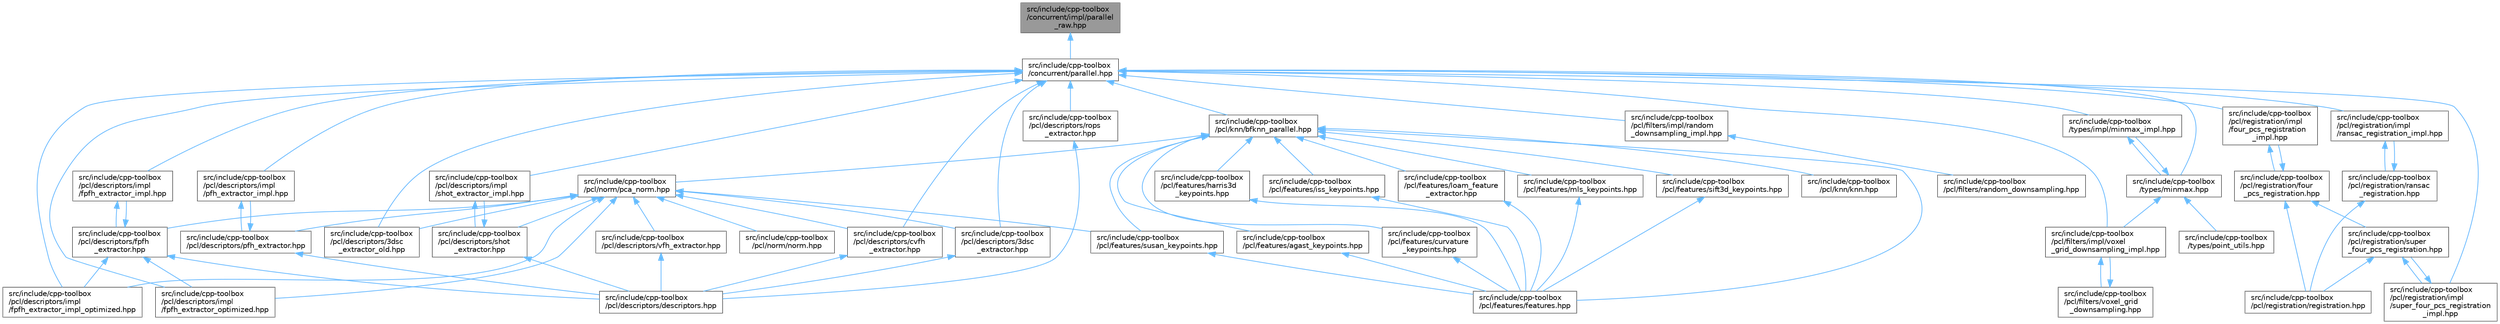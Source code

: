 digraph "src/include/cpp-toolbox/concurrent/impl/parallel_raw.hpp"
{
 // LATEX_PDF_SIZE
  bgcolor="transparent";
  edge [fontname=Helvetica,fontsize=10,labelfontname=Helvetica,labelfontsize=10];
  node [fontname=Helvetica,fontsize=10,shape=box,height=0.2,width=0.4];
  Node1 [id="Node000001",label="src/include/cpp-toolbox\l/concurrent/impl/parallel\l_raw.hpp",height=0.2,width=0.4,color="gray40", fillcolor="grey60", style="filled", fontcolor="black",tooltip=" "];
  Node1 -> Node2 [id="edge1_Node000001_Node000002",dir="back",color="steelblue1",style="solid",tooltip=" "];
  Node2 [id="Node000002",label="src/include/cpp-toolbox\l/concurrent/parallel.hpp",height=0.2,width=0.4,color="grey40", fillcolor="white", style="filled",URL="$parallel_8hpp.html",tooltip=" "];
  Node2 -> Node3 [id="edge2_Node000002_Node000003",dir="back",color="steelblue1",style="solid",tooltip=" "];
  Node3 [id="Node000003",label="src/include/cpp-toolbox\l/pcl/descriptors/3dsc\l_extractor.hpp",height=0.2,width=0.4,color="grey40", fillcolor="white", style="filled",URL="$3dsc__extractor_8hpp.html",tooltip=" "];
  Node3 -> Node4 [id="edge3_Node000003_Node000004",dir="back",color="steelblue1",style="solid",tooltip=" "];
  Node4 [id="Node000004",label="src/include/cpp-toolbox\l/pcl/descriptors/descriptors.hpp",height=0.2,width=0.4,color="grey40", fillcolor="white", style="filled",URL="$descriptors_8hpp.html",tooltip="描述子提取算法统一导出文件 / Unified export file for descriptor extraction algorithms"];
  Node2 -> Node5 [id="edge4_Node000002_Node000005",dir="back",color="steelblue1",style="solid",tooltip=" "];
  Node5 [id="Node000005",label="src/include/cpp-toolbox\l/pcl/descriptors/3dsc\l_extractor_old.hpp",height=0.2,width=0.4,color="grey40", fillcolor="white", style="filled",URL="$3dsc__extractor__old_8hpp.html",tooltip=" "];
  Node2 -> Node6 [id="edge5_Node000002_Node000006",dir="back",color="steelblue1",style="solid",tooltip=" "];
  Node6 [id="Node000006",label="src/include/cpp-toolbox\l/pcl/descriptors/cvfh\l_extractor.hpp",height=0.2,width=0.4,color="grey40", fillcolor="white", style="filled",URL="$cvfh__extractor_8hpp.html",tooltip=" "];
  Node6 -> Node4 [id="edge6_Node000006_Node000004",dir="back",color="steelblue1",style="solid",tooltip=" "];
  Node2 -> Node7 [id="edge7_Node000002_Node000007",dir="back",color="steelblue1",style="solid",tooltip=" "];
  Node7 [id="Node000007",label="src/include/cpp-toolbox\l/pcl/descriptors/impl\l/fpfh_extractor_impl.hpp",height=0.2,width=0.4,color="grey40", fillcolor="white", style="filled",URL="$fpfh__extractor__impl_8hpp.html",tooltip=" "];
  Node7 -> Node8 [id="edge8_Node000007_Node000008",dir="back",color="steelblue1",style="solid",tooltip=" "];
  Node8 [id="Node000008",label="src/include/cpp-toolbox\l/pcl/descriptors/fpfh\l_extractor.hpp",height=0.2,width=0.4,color="grey40", fillcolor="white", style="filled",URL="$fpfh__extractor_8hpp.html",tooltip=" "];
  Node8 -> Node4 [id="edge9_Node000008_Node000004",dir="back",color="steelblue1",style="solid",tooltip=" "];
  Node8 -> Node7 [id="edge10_Node000008_Node000007",dir="back",color="steelblue1",style="solid",tooltip=" "];
  Node8 -> Node9 [id="edge11_Node000008_Node000009",dir="back",color="steelblue1",style="solid",tooltip=" "];
  Node9 [id="Node000009",label="src/include/cpp-toolbox\l/pcl/descriptors/impl\l/fpfh_extractor_impl_optimized.hpp",height=0.2,width=0.4,color="grey40", fillcolor="white", style="filled",URL="$fpfh__extractor__impl__optimized_8hpp.html",tooltip=" "];
  Node8 -> Node10 [id="edge12_Node000008_Node000010",dir="back",color="steelblue1",style="solid",tooltip=" "];
  Node10 [id="Node000010",label="src/include/cpp-toolbox\l/pcl/descriptors/impl\l/fpfh_extractor_optimized.hpp",height=0.2,width=0.4,color="grey40", fillcolor="white", style="filled",URL="$fpfh__extractor__optimized_8hpp.html",tooltip=" "];
  Node2 -> Node9 [id="edge13_Node000002_Node000009",dir="back",color="steelblue1",style="solid",tooltip=" "];
  Node2 -> Node10 [id="edge14_Node000002_Node000010",dir="back",color="steelblue1",style="solid",tooltip=" "];
  Node2 -> Node11 [id="edge15_Node000002_Node000011",dir="back",color="steelblue1",style="solid",tooltip=" "];
  Node11 [id="Node000011",label="src/include/cpp-toolbox\l/pcl/descriptors/impl\l/pfh_extractor_impl.hpp",height=0.2,width=0.4,color="grey40", fillcolor="white", style="filled",URL="$pfh__extractor__impl_8hpp.html",tooltip=" "];
  Node11 -> Node12 [id="edge16_Node000011_Node000012",dir="back",color="steelblue1",style="solid",tooltip=" "];
  Node12 [id="Node000012",label="src/include/cpp-toolbox\l/pcl/descriptors/pfh_extractor.hpp",height=0.2,width=0.4,color="grey40", fillcolor="white", style="filled",URL="$pfh__extractor_8hpp.html",tooltip=" "];
  Node12 -> Node4 [id="edge17_Node000012_Node000004",dir="back",color="steelblue1",style="solid",tooltip=" "];
  Node12 -> Node11 [id="edge18_Node000012_Node000011",dir="back",color="steelblue1",style="solid",tooltip=" "];
  Node2 -> Node13 [id="edge19_Node000002_Node000013",dir="back",color="steelblue1",style="solid",tooltip=" "];
  Node13 [id="Node000013",label="src/include/cpp-toolbox\l/pcl/descriptors/impl\l/shot_extractor_impl.hpp",height=0.2,width=0.4,color="grey40", fillcolor="white", style="filled",URL="$shot__extractor__impl_8hpp.html",tooltip=" "];
  Node13 -> Node14 [id="edge20_Node000013_Node000014",dir="back",color="steelblue1",style="solid",tooltip=" "];
  Node14 [id="Node000014",label="src/include/cpp-toolbox\l/pcl/descriptors/shot\l_extractor.hpp",height=0.2,width=0.4,color="grey40", fillcolor="white", style="filled",URL="$shot__extractor_8hpp.html",tooltip=" "];
  Node14 -> Node4 [id="edge21_Node000014_Node000004",dir="back",color="steelblue1",style="solid",tooltip=" "];
  Node14 -> Node13 [id="edge22_Node000014_Node000013",dir="back",color="steelblue1",style="solid",tooltip=" "];
  Node2 -> Node15 [id="edge23_Node000002_Node000015",dir="back",color="steelblue1",style="solid",tooltip=" "];
  Node15 [id="Node000015",label="src/include/cpp-toolbox\l/pcl/descriptors/rops\l_extractor.hpp",height=0.2,width=0.4,color="grey40", fillcolor="white", style="filled",URL="$rops__extractor_8hpp.html",tooltip=" "];
  Node15 -> Node4 [id="edge24_Node000015_Node000004",dir="back",color="steelblue1",style="solid",tooltip=" "];
  Node2 -> Node16 [id="edge25_Node000002_Node000016",dir="back",color="steelblue1",style="solid",tooltip=" "];
  Node16 [id="Node000016",label="src/include/cpp-toolbox\l/pcl/filters/impl/random\l_downsampling_impl.hpp",height=0.2,width=0.4,color="grey40", fillcolor="white", style="filled",URL="$random__downsampling__impl_8hpp.html",tooltip=" "];
  Node16 -> Node17 [id="edge26_Node000016_Node000017",dir="back",color="steelblue1",style="solid",tooltip=" "];
  Node17 [id="Node000017",label="src/include/cpp-toolbox\l/pcl/filters/random_downsampling.hpp",height=0.2,width=0.4,color="grey40", fillcolor="white", style="filled",URL="$random__downsampling_8hpp.html",tooltip=" "];
  Node2 -> Node18 [id="edge27_Node000002_Node000018",dir="back",color="steelblue1",style="solid",tooltip=" "];
  Node18 [id="Node000018",label="src/include/cpp-toolbox\l/pcl/filters/impl/voxel\l_grid_downsampling_impl.hpp",height=0.2,width=0.4,color="grey40", fillcolor="white", style="filled",URL="$voxel__grid__downsampling__impl_8hpp.html",tooltip=" "];
  Node18 -> Node19 [id="edge28_Node000018_Node000019",dir="back",color="steelblue1",style="solid",tooltip=" "];
  Node19 [id="Node000019",label="src/include/cpp-toolbox\l/pcl/filters/voxel_grid\l_downsampling.hpp",height=0.2,width=0.4,color="grey40", fillcolor="white", style="filled",URL="$voxel__grid__downsampling_8hpp.html",tooltip=" "];
  Node19 -> Node18 [id="edge29_Node000019_Node000018",dir="back",color="steelblue1",style="solid",tooltip=" "];
  Node2 -> Node20 [id="edge30_Node000002_Node000020",dir="back",color="steelblue1",style="solid",tooltip=" "];
  Node20 [id="Node000020",label="src/include/cpp-toolbox\l/pcl/knn/bfknn_parallel.hpp",height=0.2,width=0.4,color="grey40", fillcolor="white", style="filled",URL="$bfknn__parallel_8hpp.html",tooltip=" "];
  Node20 -> Node21 [id="edge31_Node000020_Node000021",dir="back",color="steelblue1",style="solid",tooltip=" "];
  Node21 [id="Node000021",label="src/include/cpp-toolbox\l/pcl/features/agast_keypoints.hpp",height=0.2,width=0.4,color="grey40", fillcolor="white", style="filled",URL="$agast__keypoints_8hpp.html",tooltip=" "];
  Node21 -> Node22 [id="edge32_Node000021_Node000022",dir="back",color="steelblue1",style="solid",tooltip=" "];
  Node22 [id="Node000022",label="src/include/cpp-toolbox\l/pcl/features/features.hpp",height=0.2,width=0.4,color="grey40", fillcolor="white", style="filled",URL="$features_8hpp.html",tooltip="PCL特征提取器集合头文件 / PCL feature extractors collection header file."];
  Node20 -> Node23 [id="edge33_Node000020_Node000023",dir="back",color="steelblue1",style="solid",tooltip=" "];
  Node23 [id="Node000023",label="src/include/cpp-toolbox\l/pcl/features/curvature\l_keypoints.hpp",height=0.2,width=0.4,color="grey40", fillcolor="white", style="filled",URL="$curvature__keypoints_8hpp.html",tooltip=" "];
  Node23 -> Node22 [id="edge34_Node000023_Node000022",dir="back",color="steelblue1",style="solid",tooltip=" "];
  Node20 -> Node22 [id="edge35_Node000020_Node000022",dir="back",color="steelblue1",style="solid",tooltip=" "];
  Node20 -> Node24 [id="edge36_Node000020_Node000024",dir="back",color="steelblue1",style="solid",tooltip=" "];
  Node24 [id="Node000024",label="src/include/cpp-toolbox\l/pcl/features/harris3d\l_keypoints.hpp",height=0.2,width=0.4,color="grey40", fillcolor="white", style="filled",URL="$harris3d__keypoints_8hpp.html",tooltip=" "];
  Node24 -> Node22 [id="edge37_Node000024_Node000022",dir="back",color="steelblue1",style="solid",tooltip=" "];
  Node20 -> Node25 [id="edge38_Node000020_Node000025",dir="back",color="steelblue1",style="solid",tooltip=" "];
  Node25 [id="Node000025",label="src/include/cpp-toolbox\l/pcl/features/iss_keypoints.hpp",height=0.2,width=0.4,color="grey40", fillcolor="white", style="filled",URL="$iss__keypoints_8hpp.html",tooltip=" "];
  Node25 -> Node22 [id="edge39_Node000025_Node000022",dir="back",color="steelblue1",style="solid",tooltip=" "];
  Node20 -> Node26 [id="edge40_Node000020_Node000026",dir="back",color="steelblue1",style="solid",tooltip=" "];
  Node26 [id="Node000026",label="src/include/cpp-toolbox\l/pcl/features/loam_feature\l_extractor.hpp",height=0.2,width=0.4,color="grey40", fillcolor="white", style="filled",URL="$loam__feature__extractor_8hpp.html",tooltip=" "];
  Node26 -> Node22 [id="edge41_Node000026_Node000022",dir="back",color="steelblue1",style="solid",tooltip=" "];
  Node20 -> Node27 [id="edge42_Node000020_Node000027",dir="back",color="steelblue1",style="solid",tooltip=" "];
  Node27 [id="Node000027",label="src/include/cpp-toolbox\l/pcl/features/mls_keypoints.hpp",height=0.2,width=0.4,color="grey40", fillcolor="white", style="filled",URL="$mls__keypoints_8hpp.html",tooltip=" "];
  Node27 -> Node22 [id="edge43_Node000027_Node000022",dir="back",color="steelblue1",style="solid",tooltip=" "];
  Node20 -> Node28 [id="edge44_Node000020_Node000028",dir="back",color="steelblue1",style="solid",tooltip=" "];
  Node28 [id="Node000028",label="src/include/cpp-toolbox\l/pcl/features/sift3d_keypoints.hpp",height=0.2,width=0.4,color="grey40", fillcolor="white", style="filled",URL="$sift3d__keypoints_8hpp.html",tooltip=" "];
  Node28 -> Node22 [id="edge45_Node000028_Node000022",dir="back",color="steelblue1",style="solid",tooltip=" "];
  Node20 -> Node29 [id="edge46_Node000020_Node000029",dir="back",color="steelblue1",style="solid",tooltip=" "];
  Node29 [id="Node000029",label="src/include/cpp-toolbox\l/pcl/features/susan_keypoints.hpp",height=0.2,width=0.4,color="grey40", fillcolor="white", style="filled",URL="$susan__keypoints_8hpp.html",tooltip=" "];
  Node29 -> Node22 [id="edge47_Node000029_Node000022",dir="back",color="steelblue1",style="solid",tooltip=" "];
  Node20 -> Node30 [id="edge48_Node000020_Node000030",dir="back",color="steelblue1",style="solid",tooltip=" "];
  Node30 [id="Node000030",label="src/include/cpp-toolbox\l/pcl/knn/knn.hpp",height=0.2,width=0.4,color="grey40", fillcolor="white", style="filled",URL="$knn_8hpp.html",tooltip="KNN算法统一导出文件 / Unified export file for KNN algorithms."];
  Node20 -> Node31 [id="edge49_Node000020_Node000031",dir="back",color="steelblue1",style="solid",tooltip=" "];
  Node31 [id="Node000031",label="src/include/cpp-toolbox\l/pcl/norm/pca_norm.hpp",height=0.2,width=0.4,color="grey40", fillcolor="white", style="filled",URL="$pca__norm_8hpp.html",tooltip=" "];
  Node31 -> Node3 [id="edge50_Node000031_Node000003",dir="back",color="steelblue1",style="solid",tooltip=" "];
  Node31 -> Node5 [id="edge51_Node000031_Node000005",dir="back",color="steelblue1",style="solid",tooltip=" "];
  Node31 -> Node6 [id="edge52_Node000031_Node000006",dir="back",color="steelblue1",style="solid",tooltip=" "];
  Node31 -> Node8 [id="edge53_Node000031_Node000008",dir="back",color="steelblue1",style="solid",tooltip=" "];
  Node31 -> Node9 [id="edge54_Node000031_Node000009",dir="back",color="steelblue1",style="solid",tooltip=" "];
  Node31 -> Node10 [id="edge55_Node000031_Node000010",dir="back",color="steelblue1",style="solid",tooltip=" "];
  Node31 -> Node12 [id="edge56_Node000031_Node000012",dir="back",color="steelblue1",style="solid",tooltip=" "];
  Node31 -> Node14 [id="edge57_Node000031_Node000014",dir="back",color="steelblue1",style="solid",tooltip=" "];
  Node31 -> Node32 [id="edge58_Node000031_Node000032",dir="back",color="steelblue1",style="solid",tooltip=" "];
  Node32 [id="Node000032",label="src/include/cpp-toolbox\l/pcl/descriptors/vfh_extractor.hpp",height=0.2,width=0.4,color="grey40", fillcolor="white", style="filled",URL="$vfh__extractor_8hpp.html",tooltip=" "];
  Node32 -> Node4 [id="edge59_Node000032_Node000004",dir="back",color="steelblue1",style="solid",tooltip=" "];
  Node31 -> Node29 [id="edge60_Node000031_Node000029",dir="back",color="steelblue1",style="solid",tooltip=" "];
  Node31 -> Node33 [id="edge61_Node000031_Node000033",dir="back",color="steelblue1",style="solid",tooltip=" "];
  Node33 [id="Node000033",label="src/include/cpp-toolbox\l/pcl/norm/norm.hpp",height=0.2,width=0.4,color="grey40", fillcolor="white", style="filled",URL="$norm_8hpp.html",tooltip="法向量提取算法统一导出文件 / Unified export file for normal extraction algorithms"];
  Node2 -> Node34 [id="edge62_Node000002_Node000034",dir="back",color="steelblue1",style="solid",tooltip=" "];
  Node34 [id="Node000034",label="src/include/cpp-toolbox\l/pcl/registration/impl\l/four_pcs_registration\l_impl.hpp",height=0.2,width=0.4,color="grey40", fillcolor="white", style="filled",URL="$four__pcs__registration__impl_8hpp.html",tooltip=" "];
  Node34 -> Node35 [id="edge63_Node000034_Node000035",dir="back",color="steelblue1",style="solid",tooltip=" "];
  Node35 [id="Node000035",label="src/include/cpp-toolbox\l/pcl/registration/four\l_pcs_registration.hpp",height=0.2,width=0.4,color="grey40", fillcolor="white", style="filled",URL="$four__pcs__registration_8hpp.html",tooltip=" "];
  Node35 -> Node34 [id="edge64_Node000035_Node000034",dir="back",color="steelblue1",style="solid",tooltip=" "];
  Node35 -> Node36 [id="edge65_Node000035_Node000036",dir="back",color="steelblue1",style="solid",tooltip=" "];
  Node36 [id="Node000036",label="src/include/cpp-toolbox\l/pcl/registration/registration.hpp",height=0.2,width=0.4,color="grey40", fillcolor="white", style="filled",URL="$registration_8hpp.html",tooltip="点云配准算法统一导出文件 / Unified export file for point cloud registration algorithms"];
  Node35 -> Node37 [id="edge66_Node000035_Node000037",dir="back",color="steelblue1",style="solid",tooltip=" "];
  Node37 [id="Node000037",label="src/include/cpp-toolbox\l/pcl/registration/super\l_four_pcs_registration.hpp",height=0.2,width=0.4,color="grey40", fillcolor="white", style="filled",URL="$super__four__pcs__registration_8hpp.html",tooltip=" "];
  Node37 -> Node38 [id="edge67_Node000037_Node000038",dir="back",color="steelblue1",style="solid",tooltip=" "];
  Node38 [id="Node000038",label="src/include/cpp-toolbox\l/pcl/registration/impl\l/super_four_pcs_registration\l_impl.hpp",height=0.2,width=0.4,color="grey40", fillcolor="white", style="filled",URL="$super__four__pcs__registration__impl_8hpp.html",tooltip=" "];
  Node38 -> Node37 [id="edge68_Node000038_Node000037",dir="back",color="steelblue1",style="solid",tooltip=" "];
  Node37 -> Node36 [id="edge69_Node000037_Node000036",dir="back",color="steelblue1",style="solid",tooltip=" "];
  Node2 -> Node39 [id="edge70_Node000002_Node000039",dir="back",color="steelblue1",style="solid",tooltip=" "];
  Node39 [id="Node000039",label="src/include/cpp-toolbox\l/pcl/registration/impl\l/ransac_registration_impl.hpp",height=0.2,width=0.4,color="grey40", fillcolor="white", style="filled",URL="$ransac__registration__impl_8hpp.html",tooltip=" "];
  Node39 -> Node40 [id="edge71_Node000039_Node000040",dir="back",color="steelblue1",style="solid",tooltip=" "];
  Node40 [id="Node000040",label="src/include/cpp-toolbox\l/pcl/registration/ransac\l_registration.hpp",height=0.2,width=0.4,color="grey40", fillcolor="white", style="filled",URL="$ransac__registration_8hpp.html",tooltip=" "];
  Node40 -> Node39 [id="edge72_Node000040_Node000039",dir="back",color="steelblue1",style="solid",tooltip=" "];
  Node40 -> Node36 [id="edge73_Node000040_Node000036",dir="back",color="steelblue1",style="solid",tooltip=" "];
  Node2 -> Node38 [id="edge74_Node000002_Node000038",dir="back",color="steelblue1",style="solid",tooltip=" "];
  Node2 -> Node41 [id="edge75_Node000002_Node000041",dir="back",color="steelblue1",style="solid",tooltip=" "];
  Node41 [id="Node000041",label="src/include/cpp-toolbox\l/types/impl/minmax_impl.hpp",height=0.2,width=0.4,color="grey40", fillcolor="white", style="filled",URL="$minmax__impl_8hpp.html",tooltip=" "];
  Node41 -> Node42 [id="edge76_Node000041_Node000042",dir="back",color="steelblue1",style="solid",tooltip=" "];
  Node42 [id="Node000042",label="src/include/cpp-toolbox\l/types/minmax.hpp",height=0.2,width=0.4,color="grey40", fillcolor="white", style="filled",URL="$minmax_8hpp.html",tooltip=" "];
  Node42 -> Node18 [id="edge77_Node000042_Node000018",dir="back",color="steelblue1",style="solid",tooltip=" "];
  Node42 -> Node41 [id="edge78_Node000042_Node000041",dir="back",color="steelblue1",style="solid",tooltip=" "];
  Node42 -> Node43 [id="edge79_Node000042_Node000043",dir="back",color="steelblue1",style="solid",tooltip=" "];
  Node43 [id="Node000043",label="src/include/cpp-toolbox\l/types/point_utils.hpp",height=0.2,width=0.4,color="grey40", fillcolor="white", style="filled",URL="$point__utils_8hpp.html",tooltip=" "];
  Node2 -> Node42 [id="edge80_Node000002_Node000042",dir="back",color="steelblue1",style="solid",tooltip=" "];
}
